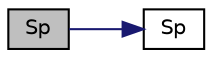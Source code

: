 digraph "Sp"
{
  bgcolor="transparent";
  edge [fontname="Helvetica",fontsize="10",labelfontname="Helvetica",labelfontsize="10"];
  node [fontname="Helvetica",fontsize="10",shape=record];
  rankdir="LR";
  Node25378 [label="Sp",height=0.2,width=0.4,color="black", fillcolor="grey75", style="filled", fontcolor="black"];
  Node25378 -> Node25379 [color="midnightblue",fontsize="10",style="solid",fontname="Helvetica"];
  Node25379 [label="Sp",height=0.2,width=0.4,color="black",URL="$a21861.html#acb372005d973de14c63c97ba57a82d99"];
}
